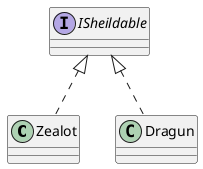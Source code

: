 
@startuml
'https://plantuml.com/class-diagram

class Zealot implements ISheildable{
}

class Dragun  implements ISheildable{
}
@enduml
